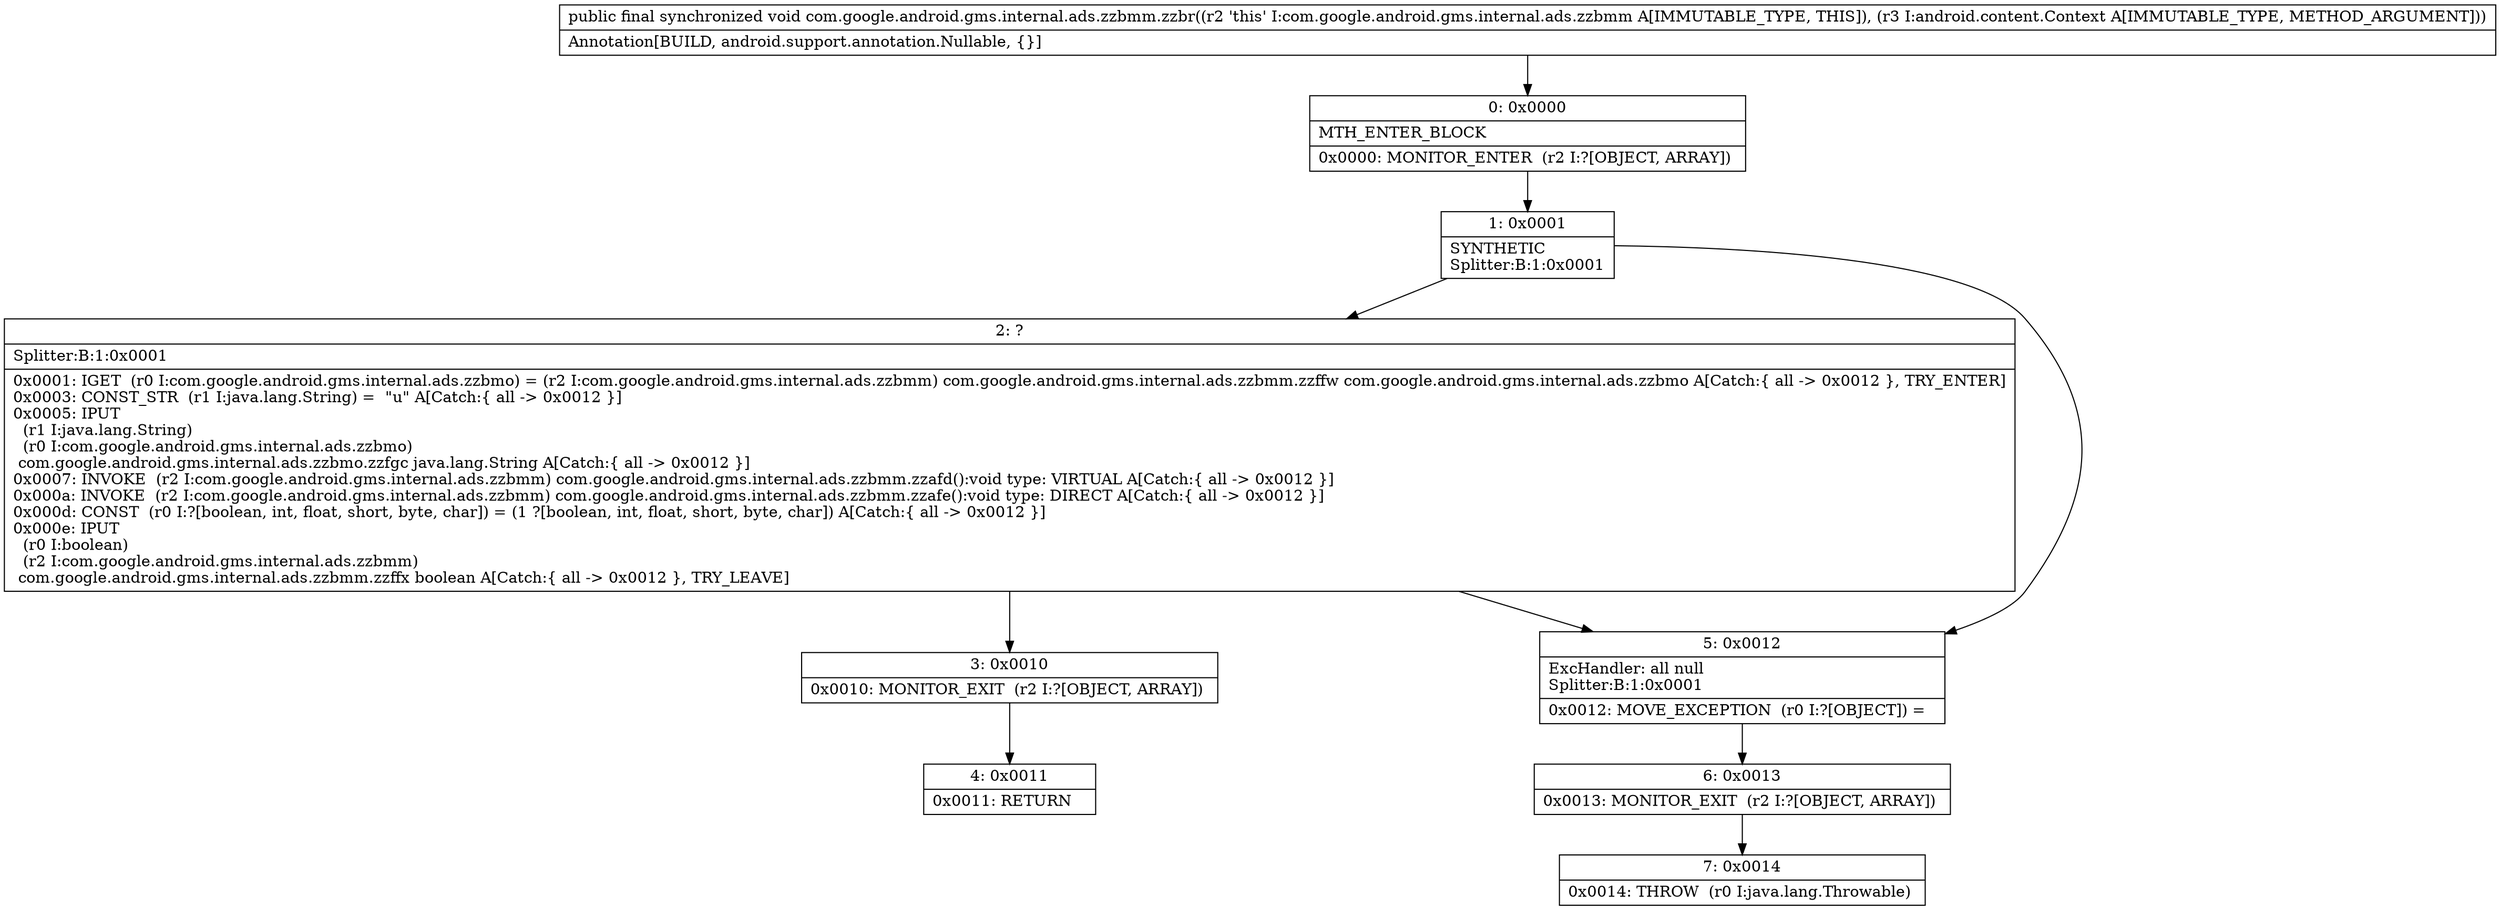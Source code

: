 digraph "CFG forcom.google.android.gms.internal.ads.zzbmm.zzbr(Landroid\/content\/Context;)V" {
Node_0 [shape=record,label="{0\:\ 0x0000|MTH_ENTER_BLOCK\l|0x0000: MONITOR_ENTER  (r2 I:?[OBJECT, ARRAY]) \l}"];
Node_1 [shape=record,label="{1\:\ 0x0001|SYNTHETIC\lSplitter:B:1:0x0001\l}"];
Node_2 [shape=record,label="{2\:\ ?|Splitter:B:1:0x0001\l|0x0001: IGET  (r0 I:com.google.android.gms.internal.ads.zzbmo) = (r2 I:com.google.android.gms.internal.ads.zzbmm) com.google.android.gms.internal.ads.zzbmm.zzffw com.google.android.gms.internal.ads.zzbmo A[Catch:\{ all \-\> 0x0012 \}, TRY_ENTER]\l0x0003: CONST_STR  (r1 I:java.lang.String) =  \"u\" A[Catch:\{ all \-\> 0x0012 \}]\l0x0005: IPUT  \l  (r1 I:java.lang.String)\l  (r0 I:com.google.android.gms.internal.ads.zzbmo)\l com.google.android.gms.internal.ads.zzbmo.zzfgc java.lang.String A[Catch:\{ all \-\> 0x0012 \}]\l0x0007: INVOKE  (r2 I:com.google.android.gms.internal.ads.zzbmm) com.google.android.gms.internal.ads.zzbmm.zzafd():void type: VIRTUAL A[Catch:\{ all \-\> 0x0012 \}]\l0x000a: INVOKE  (r2 I:com.google.android.gms.internal.ads.zzbmm) com.google.android.gms.internal.ads.zzbmm.zzafe():void type: DIRECT A[Catch:\{ all \-\> 0x0012 \}]\l0x000d: CONST  (r0 I:?[boolean, int, float, short, byte, char]) = (1 ?[boolean, int, float, short, byte, char]) A[Catch:\{ all \-\> 0x0012 \}]\l0x000e: IPUT  \l  (r0 I:boolean)\l  (r2 I:com.google.android.gms.internal.ads.zzbmm)\l com.google.android.gms.internal.ads.zzbmm.zzffx boolean A[Catch:\{ all \-\> 0x0012 \}, TRY_LEAVE]\l}"];
Node_3 [shape=record,label="{3\:\ 0x0010|0x0010: MONITOR_EXIT  (r2 I:?[OBJECT, ARRAY]) \l}"];
Node_4 [shape=record,label="{4\:\ 0x0011|0x0011: RETURN   \l}"];
Node_5 [shape=record,label="{5\:\ 0x0012|ExcHandler: all null\lSplitter:B:1:0x0001\l|0x0012: MOVE_EXCEPTION  (r0 I:?[OBJECT]) =  \l}"];
Node_6 [shape=record,label="{6\:\ 0x0013|0x0013: MONITOR_EXIT  (r2 I:?[OBJECT, ARRAY]) \l}"];
Node_7 [shape=record,label="{7\:\ 0x0014|0x0014: THROW  (r0 I:java.lang.Throwable) \l}"];
MethodNode[shape=record,label="{public final synchronized void com.google.android.gms.internal.ads.zzbmm.zzbr((r2 'this' I:com.google.android.gms.internal.ads.zzbmm A[IMMUTABLE_TYPE, THIS]), (r3 I:android.content.Context A[IMMUTABLE_TYPE, METHOD_ARGUMENT]))  | Annotation[BUILD, android.support.annotation.Nullable, \{\}]\l}"];
MethodNode -> Node_0;
Node_0 -> Node_1;
Node_1 -> Node_2;
Node_1 -> Node_5;
Node_2 -> Node_3;
Node_2 -> Node_5;
Node_3 -> Node_4;
Node_5 -> Node_6;
Node_6 -> Node_7;
}

